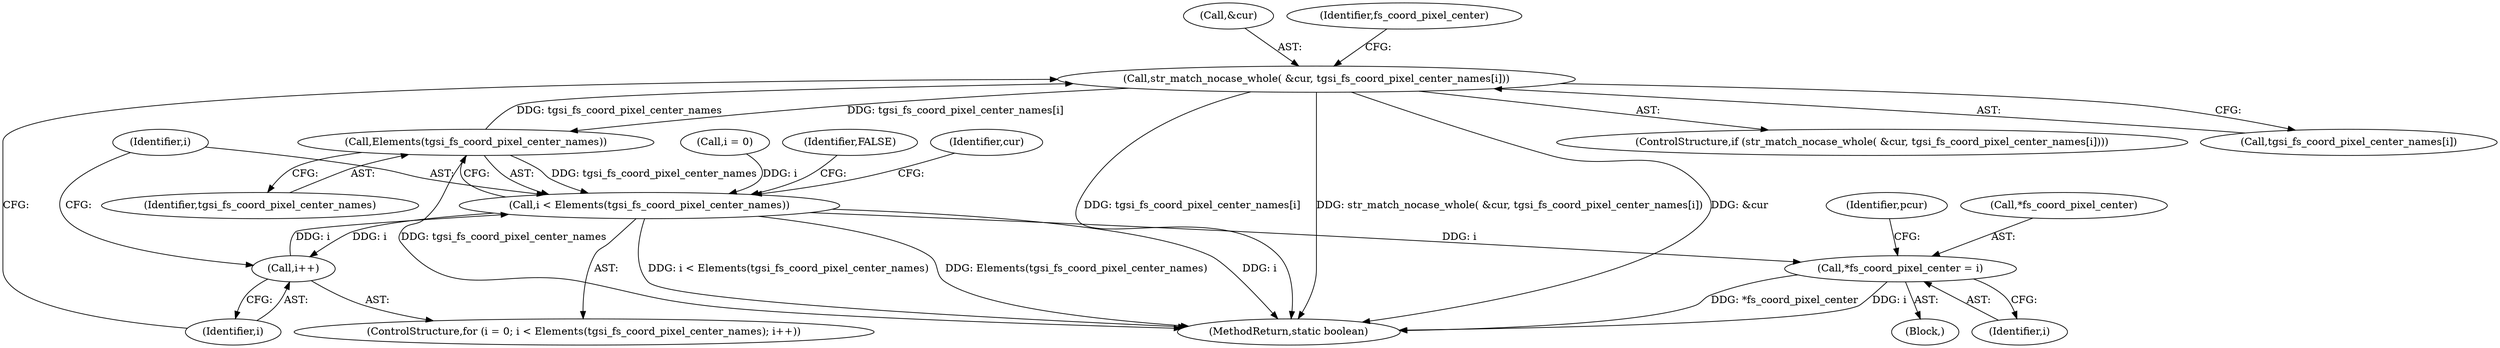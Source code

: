 digraph "0_virglrenderer_e534b51ca3c3cd25f3990589932a9ed711c59b27@array" {
"1004097" [label="(Call,str_match_nocase_whole( &cur, tgsi_fs_coord_pixel_center_names[i]))"];
"1004086" [label="(Call,Elements(tgsi_fs_coord_pixel_center_names))"];
"1004097" [label="(Call,str_match_nocase_whole( &cur, tgsi_fs_coord_pixel_center_names[i]))"];
"1004084" [label="(Call,i < Elements(tgsi_fs_coord_pixel_center_names))"];
"1004088" [label="(Call,i++)"];
"1004104" [label="(Call,*fs_coord_pixel_center = i)"];
"1004081" [label="(Call,i = 0)"];
"1004107" [label="(Identifier,i)"];
"1004086" [label="(Call,Elements(tgsi_fs_coord_pixel_center_names))"];
"1004088" [label="(Call,i++)"];
"1004155" [label="(MethodReturn,static boolean)"];
"1004084" [label="(Call,i < Elements(tgsi_fs_coord_pixel_center_names))"];
"1004096" [label="(ControlStructure,if (str_match_nocase_whole( &cur, tgsi_fs_coord_pixel_center_names[i])))"];
"1004110" [label="(Identifier,pcur)"];
"1004103" [label="(Block,)"];
"1004080" [label="(ControlStructure,for (i = 0; i < Elements(tgsi_fs_coord_pixel_center_names); i++))"];
"1004115" [label="(Identifier,FALSE)"];
"1004097" [label="(Call,str_match_nocase_whole( &cur, tgsi_fs_coord_pixel_center_names[i]))"];
"1004104" [label="(Call,*fs_coord_pixel_center = i)"];
"1004089" [label="(Identifier,i)"];
"1004085" [label="(Identifier,i)"];
"1004098" [label="(Call,&cur)"];
"1004100" [label="(Call,tgsi_fs_coord_pixel_center_names[i])"];
"1004093" [label="(Identifier,cur)"];
"1004106" [label="(Identifier,fs_coord_pixel_center)"];
"1004105" [label="(Call,*fs_coord_pixel_center)"];
"1004087" [label="(Identifier,tgsi_fs_coord_pixel_center_names)"];
"1004097" -> "1004096"  [label="AST: "];
"1004097" -> "1004100"  [label="CFG: "];
"1004098" -> "1004097"  [label="AST: "];
"1004100" -> "1004097"  [label="AST: "];
"1004106" -> "1004097"  [label="CFG: "];
"1004089" -> "1004097"  [label="CFG: "];
"1004097" -> "1004155"  [label="DDG: tgsi_fs_coord_pixel_center_names[i]"];
"1004097" -> "1004155"  [label="DDG: str_match_nocase_whole( &cur, tgsi_fs_coord_pixel_center_names[i])"];
"1004097" -> "1004155"  [label="DDG: &cur"];
"1004097" -> "1004086"  [label="DDG: tgsi_fs_coord_pixel_center_names[i]"];
"1004086" -> "1004097"  [label="DDG: tgsi_fs_coord_pixel_center_names"];
"1004086" -> "1004084"  [label="AST: "];
"1004086" -> "1004087"  [label="CFG: "];
"1004087" -> "1004086"  [label="AST: "];
"1004084" -> "1004086"  [label="CFG: "];
"1004086" -> "1004155"  [label="DDG: tgsi_fs_coord_pixel_center_names"];
"1004086" -> "1004084"  [label="DDG: tgsi_fs_coord_pixel_center_names"];
"1004084" -> "1004080"  [label="AST: "];
"1004085" -> "1004084"  [label="AST: "];
"1004093" -> "1004084"  [label="CFG: "];
"1004115" -> "1004084"  [label="CFG: "];
"1004084" -> "1004155"  [label="DDG: i"];
"1004084" -> "1004155"  [label="DDG: i < Elements(tgsi_fs_coord_pixel_center_names)"];
"1004084" -> "1004155"  [label="DDG: Elements(tgsi_fs_coord_pixel_center_names)"];
"1004088" -> "1004084"  [label="DDG: i"];
"1004081" -> "1004084"  [label="DDG: i"];
"1004084" -> "1004088"  [label="DDG: i"];
"1004084" -> "1004104"  [label="DDG: i"];
"1004088" -> "1004080"  [label="AST: "];
"1004088" -> "1004089"  [label="CFG: "];
"1004089" -> "1004088"  [label="AST: "];
"1004085" -> "1004088"  [label="CFG: "];
"1004104" -> "1004103"  [label="AST: "];
"1004104" -> "1004107"  [label="CFG: "];
"1004105" -> "1004104"  [label="AST: "];
"1004107" -> "1004104"  [label="AST: "];
"1004110" -> "1004104"  [label="CFG: "];
"1004104" -> "1004155"  [label="DDG: *fs_coord_pixel_center"];
"1004104" -> "1004155"  [label="DDG: i"];
}
